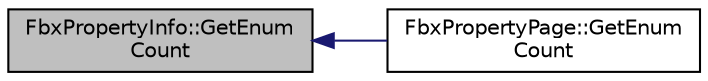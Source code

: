 digraph "FbxPropertyInfo::GetEnumCount"
{
  edge [fontname="Helvetica",fontsize="10",labelfontname="Helvetica",labelfontsize="10"];
  node [fontname="Helvetica",fontsize="10",shape=record];
  rankdir="LR";
  Node28 [label="FbxPropertyInfo::GetEnum\lCount",height=0.2,width=0.4,color="black", fillcolor="grey75", style="filled", fontcolor="black"];
  Node28 -> Node29 [dir="back",color="midnightblue",fontsize="10",style="solid",fontname="Helvetica"];
  Node29 [label="FbxPropertyPage::GetEnum\lCount",height=0.2,width=0.4,color="black", fillcolor="white", style="filled",URL="$class_fbx_property_page.html#aa1fc02c30ebc9c9e84015b5a98a2a285"];
}
